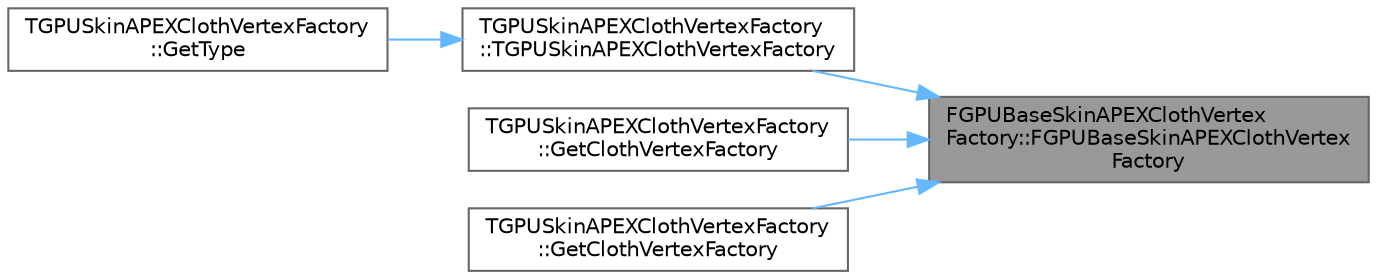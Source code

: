 digraph "FGPUBaseSkinAPEXClothVertexFactory::FGPUBaseSkinAPEXClothVertexFactory"
{
 // INTERACTIVE_SVG=YES
 // LATEX_PDF_SIZE
  bgcolor="transparent";
  edge [fontname=Helvetica,fontsize=10,labelfontname=Helvetica,labelfontsize=10];
  node [fontname=Helvetica,fontsize=10,shape=box,height=0.2,width=0.4];
  rankdir="RL";
  Node1 [id="Node000001",label="FGPUBaseSkinAPEXClothVertex\lFactory::FGPUBaseSkinAPEXClothVertex\lFactory",height=0.2,width=0.4,color="gray40", fillcolor="grey60", style="filled", fontcolor="black",tooltip=" "];
  Node1 -> Node2 [id="edge1_Node000001_Node000002",dir="back",color="steelblue1",style="solid",tooltip=" "];
  Node2 [id="Node000002",label="TGPUSkinAPEXClothVertexFactory\l::TGPUSkinAPEXClothVertexFactory",height=0.2,width=0.4,color="grey40", fillcolor="white", style="filled",URL="$df/d8e/classTGPUSkinAPEXClothVertexFactory.html#a379c30922df97e098e0b03454e103a56",tooltip="Constructor presizing bone matrices array to used amount."];
  Node2 -> Node3 [id="edge2_Node000002_Node000003",dir="back",color="steelblue1",style="solid",tooltip=" "];
  Node3 [id="Node000003",label="TGPUSkinAPEXClothVertexFactory\l::GetType",height=0.2,width=0.4,color="grey40", fillcolor="white", style="filled",URL="$df/d8e/classTGPUSkinAPEXClothVertexFactory.html#a93abd7397f7ce69f507a37aea5336ce4",tooltip=" "];
  Node1 -> Node4 [id="edge3_Node000001_Node000004",dir="back",color="steelblue1",style="solid",tooltip=" "];
  Node4 [id="Node000004",label="TGPUSkinAPEXClothVertexFactory\l::GetClothVertexFactory",height=0.2,width=0.4,color="grey40", fillcolor="white", style="filled",URL="$df/d8e/classTGPUSkinAPEXClothVertexFactory.html#afdfe1eeba70a8bfe5bd3b86d188241b1",tooltip=" "];
  Node1 -> Node5 [id="edge4_Node000001_Node000005",dir="back",color="steelblue1",style="solid",tooltip=" "];
  Node5 [id="Node000005",label="TGPUSkinAPEXClothVertexFactory\l::GetClothVertexFactory",height=0.2,width=0.4,color="grey40", fillcolor="white", style="filled",URL="$df/d8e/classTGPUSkinAPEXClothVertexFactory.html#aec0a22d788f95a7eb592d25f5aa45293",tooltip="Cloth vertex factory access."];
}
